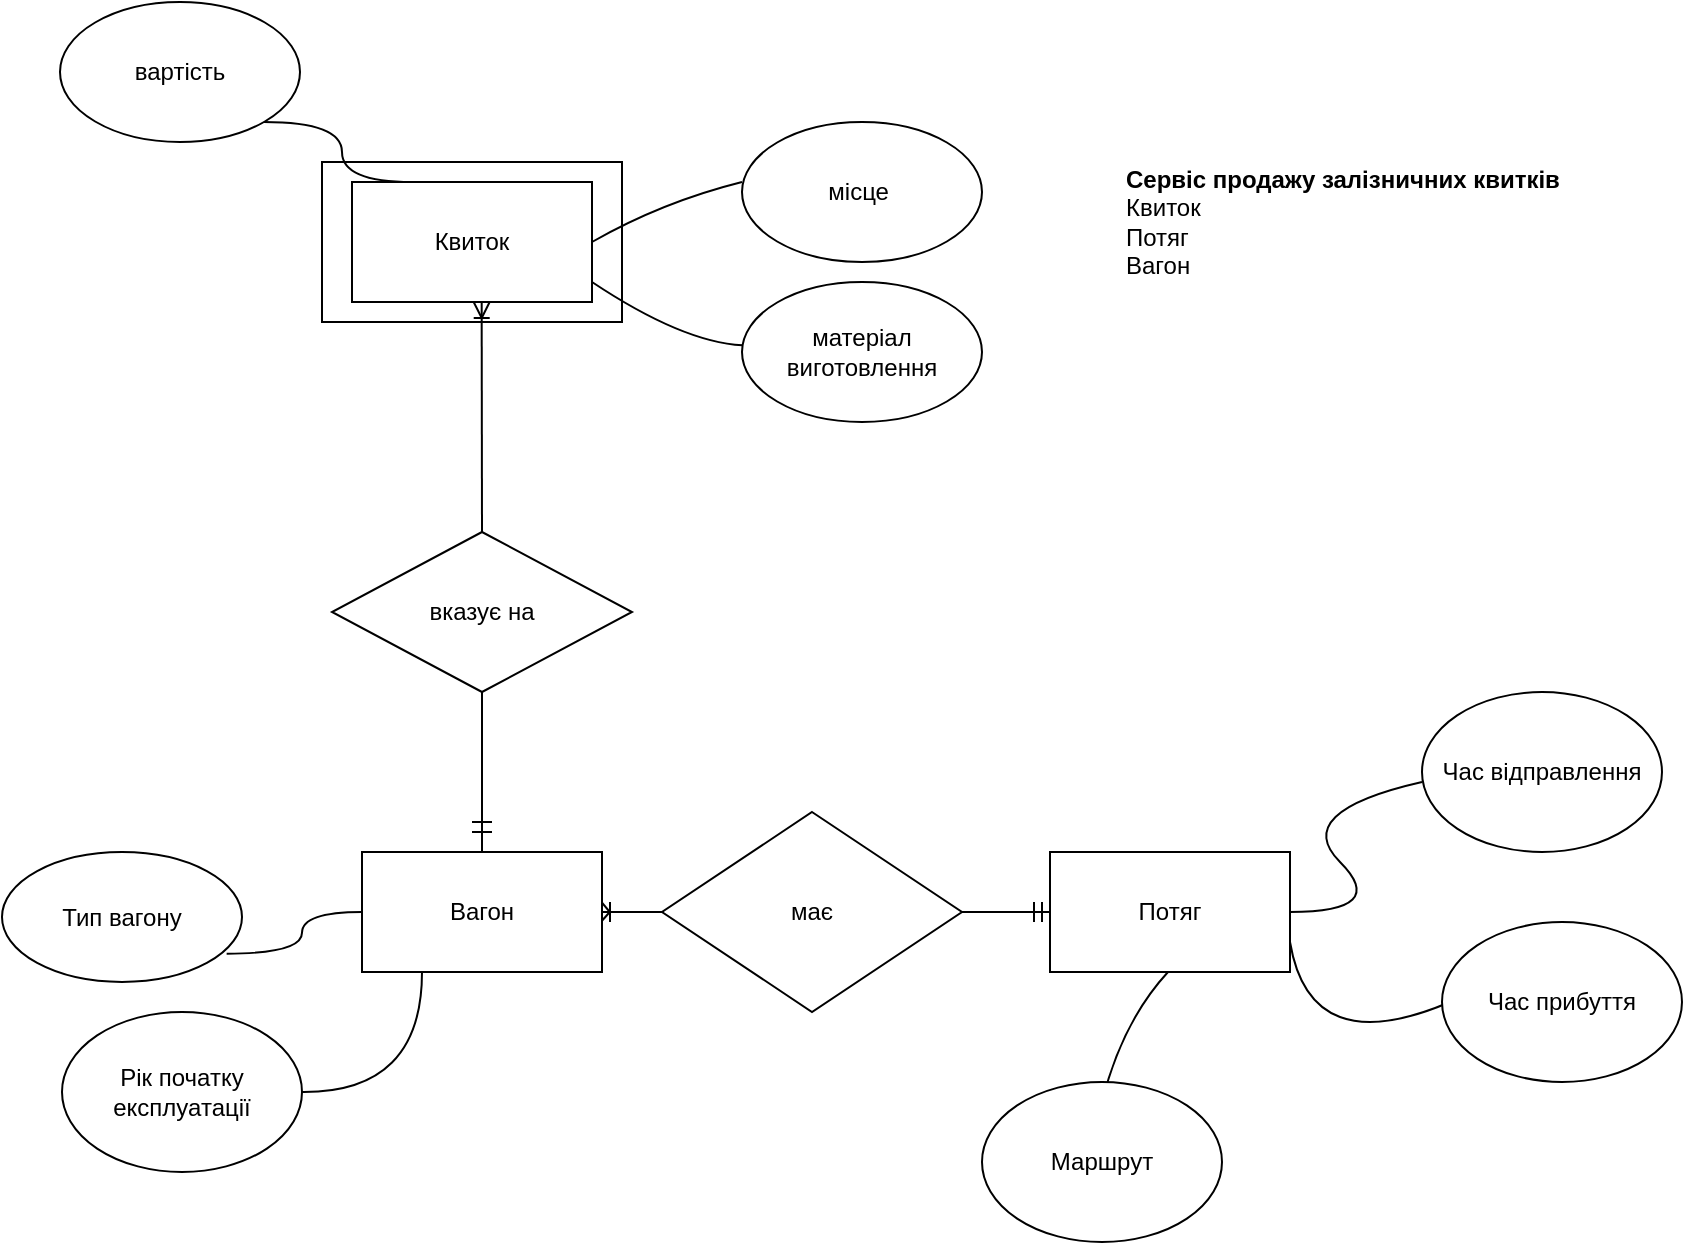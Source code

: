 <mxfile version="20.3.7" type="device"><diagram id="5IsY2mlGUOLlJEnNaBA3" name="Сторінка-1"><mxGraphModel dx="2012" dy="628" grid="1" gridSize="10" guides="1" tooltips="1" connect="1" arrows="1" fold="1" page="1" pageScale="1" pageWidth="827" pageHeight="1169" math="0" shadow="0"><root><mxCell id="0"/><mxCell id="1" parent="0"/><mxCell id="V2AyS9lIz67VL2dlwRjO-1" value="" style="rounded=0;whiteSpace=wrap;html=1;" parent="1" vertex="1"><mxGeometry x="-10" y="180" width="150" height="80" as="geometry"/></mxCell><mxCell id="jY6GavfazlufBrT6RFxi-1" value="Потяг" style="rounded=0;whiteSpace=wrap;html=1;" parent="1" vertex="1"><mxGeometry x="354" y="525" width="120" height="60" as="geometry"/></mxCell><mxCell id="jY6GavfazlufBrT6RFxi-2" value="Час відправлення" style="ellipse;whiteSpace=wrap;html=1;" parent="1" vertex="1"><mxGeometry x="540" y="445" width="120" height="80" as="geometry"/></mxCell><mxCell id="jY6GavfazlufBrT6RFxi-7" value="" style="curved=1;endArrow=none;html=1;rounded=0;startArrow=none;startFill=0;endFill=0;shadow=0;" parent="1" edge="1"><mxGeometry width="50" height="50" relative="1" as="geometry"><mxPoint x="474" y="555" as="sourcePoint"/><mxPoint x="540" y="490" as="targetPoint"/><Array as="points"><mxPoint x="524" y="555"/><mxPoint x="474" y="505"/></Array></mxGeometry></mxCell><mxCell id="jY6GavfazlufBrT6RFxi-17" value="" style="endArrow=none;html=1;shadow=0;startSize=0;endSize=0;curved=1;" parent="1" edge="1"><mxGeometry width="50" height="50" relative="1" as="geometry"><mxPoint x="554" y="600" as="sourcePoint"/><mxPoint x="474" y="570" as="targetPoint"/><Array as="points"><mxPoint x="484" y="630"/></Array></mxGeometry></mxCell><mxCell id="jY6GavfazlufBrT6RFxi-18" value="Час прибуття" style="ellipse;whiteSpace=wrap;html=1;" parent="1" vertex="1"><mxGeometry x="550" y="560" width="120" height="80" as="geometry"/></mxCell><mxCell id="jY6GavfazlufBrT6RFxi-37" value="Квиток" style="rounded=0;whiteSpace=wrap;html=1;" parent="1" vertex="1"><mxGeometry x="5" y="190" width="120" height="60" as="geometry"/></mxCell><mxCell id="jY6GavfazlufBrT6RFxi-40" value="" style="endArrow=none;html=1;shadow=0;startSize=0;endSize=0;curved=1;" parent="1" edge="1"><mxGeometry width="50" height="50" relative="1" as="geometry"><mxPoint x="125" y="220" as="sourcePoint"/><mxPoint x="200" y="190" as="targetPoint"/><Array as="points"><mxPoint x="160" y="200"/></Array></mxGeometry></mxCell><mxCell id="jY6GavfazlufBrT6RFxi-41" value="місце&amp;nbsp;" style="ellipse;whiteSpace=wrap;html=1;" parent="1" vertex="1"><mxGeometry x="200" y="160" width="120" height="70" as="geometry"/></mxCell><mxCell id="jY6GavfazlufBrT6RFxi-42" value="" style="endArrow=none;html=1;shadow=0;startSize=0;endSize=0;curved=1;" parent="1" target="jY6GavfazlufBrT6RFxi-43" edge="1"><mxGeometry width="50" height="50" relative="1" as="geometry"><mxPoint x="125" y="240" as="sourcePoint"/><mxPoint x="220" y="280" as="targetPoint"/><Array as="points"><mxPoint x="170" y="270"/></Array></mxGeometry></mxCell><mxCell id="jY6GavfazlufBrT6RFxi-43" value="матеріал виготовлення" style="ellipse;whiteSpace=wrap;html=1;" parent="1" vertex="1"><mxGeometry x="200" y="240" width="120" height="70" as="geometry"/></mxCell><mxCell id="jY6GavfazlufBrT6RFxi-48" style="edgeStyle=orthogonalEdgeStyle;curved=1;orthogonalLoop=1;jettySize=auto;html=1;entryX=0.25;entryY=0;entryDx=0;entryDy=0;shadow=0;startArrow=none;startFill=0;endArrow=none;endFill=0;startSize=0;endSize=0;" parent="1" source="jY6GavfazlufBrT6RFxi-47" target="jY6GavfazlufBrT6RFxi-37" edge="1"><mxGeometry relative="1" as="geometry"><Array as="points"><mxPoint y="160"/><mxPoint y="190"/></Array></mxGeometry></mxCell><mxCell id="jY6GavfazlufBrT6RFxi-47" value="вартість" style="ellipse;whiteSpace=wrap;html=1;" parent="1" vertex="1"><mxGeometry x="-141" y="100" width="120" height="70" as="geometry"/></mxCell><mxCell id="jY6GavfazlufBrT6RFxi-53" style="edgeStyle=orthogonalEdgeStyle;curved=1;orthogonalLoop=1;jettySize=auto;html=1;entryX=0;entryY=0.5;entryDx=0;entryDy=0;shadow=0;startArrow=none;startFill=0;endArrow=none;endFill=0;startSize=0;endSize=0;" parent="1" source="jY6GavfazlufBrT6RFxi-64" target="jY6GavfazlufBrT6RFxi-1" edge="1"><mxGeometry relative="1" as="geometry"/></mxCell><mxCell id="jY6GavfazlufBrT6RFxi-67" style="edgeStyle=none;rounded=0;comic=0;orthogonalLoop=1;jettySize=auto;html=1;exitX=0.5;exitY=0;exitDx=0;exitDy=0;shadow=0;startArrow=none;startFill=0;endArrow=none;endFill=0;startSize=0;endSize=0;" parent="1" source="jY6GavfazlufBrT6RFxi-52" edge="1"><mxGeometry relative="1" as="geometry"><mxPoint x="70" y="440" as="targetPoint"/></mxGeometry></mxCell><mxCell id="W_9CXqV5_1gpnJ2Tb8ot-9" style="edgeStyle=orthogonalEdgeStyle;orthogonalLoop=1;jettySize=auto;html=1;exitX=0;exitY=0.5;exitDx=0;exitDy=0;entryX=0.936;entryY=0.782;entryDx=0;entryDy=0;entryPerimeter=0;endArrow=none;endFill=0;curved=1;" parent="1" source="jY6GavfazlufBrT6RFxi-52" target="W_9CXqV5_1gpnJ2Tb8ot-7" edge="1"><mxGeometry relative="1" as="geometry"/></mxCell><mxCell id="jY6GavfazlufBrT6RFxi-52" value="Вагон" style="rounded=0;whiteSpace=wrap;html=1;" parent="1" vertex="1"><mxGeometry x="10" y="525" width="120" height="60" as="geometry"/></mxCell><mxCell id="jY6GavfazlufBrT6RFxi-58" value="" style="endArrow=none;html=1;shadow=0;startSize=0;endSize=0;curved=1;" parent="1" edge="1"><mxGeometry width="50" height="50" relative="1" as="geometry"><mxPoint x="346" y="550" as="sourcePoint"/><mxPoint x="346" y="560" as="targetPoint"/></mxGeometry></mxCell><mxCell id="jY6GavfazlufBrT6RFxi-59" value="" style="endArrow=none;html=1;shadow=0;startSize=0;endSize=0;curved=1;" parent="1" edge="1"><mxGeometry width="50" height="50" relative="1" as="geometry"><mxPoint x="350" y="550" as="sourcePoint"/><mxPoint x="350" y="560" as="targetPoint"/></mxGeometry></mxCell><mxCell id="jY6GavfazlufBrT6RFxi-60" value="" style="endArrow=none;html=1;shadow=0;comic=0;startSize=0;endSize=0;curved=1;entryX=-0.001;entryY=0.421;entryDx=0;entryDy=0;entryPerimeter=0;" parent="1" edge="1"><mxGeometry width="50" height="50" relative="1" as="geometry"><mxPoint x="130" y="550.26" as="sourcePoint"/><mxPoint x="133.88" y="555" as="targetPoint"/></mxGeometry></mxCell><mxCell id="jY6GavfazlufBrT6RFxi-62" style="comic=0;orthogonalLoop=1;jettySize=auto;html=1;entryX=-0.001;entryY=0.573;entryDx=0;entryDy=0;entryPerimeter=0;shadow=0;startArrow=none;startFill=0;endArrow=none;endFill=0;startSize=0;endSize=0;rounded=0;" parent="1" edge="1"><mxGeometry relative="1" as="geometry"><mxPoint x="130" y="559.38" as="sourcePoint"/><mxPoint x="133.88" y="555" as="targetPoint"/></mxGeometry></mxCell><mxCell id="jY6GavfazlufBrT6RFxi-63" value="" style="endArrow=none;html=1;shadow=0;startSize=0;endSize=0;curved=1;" parent="1" edge="1"><mxGeometry width="50" height="50" relative="1" as="geometry"><mxPoint x="134" y="560" as="sourcePoint"/><mxPoint x="134" y="550" as="targetPoint"/></mxGeometry></mxCell><mxCell id="jY6GavfazlufBrT6RFxi-64" value="має" style="rhombus;whiteSpace=wrap;html=1;" parent="1" vertex="1"><mxGeometry x="160" y="505" width="150" height="100" as="geometry"/></mxCell><mxCell id="jY6GavfazlufBrT6RFxi-65" value="" style="edgeStyle=orthogonalEdgeStyle;curved=1;orthogonalLoop=1;jettySize=auto;html=1;entryX=0;entryY=0.5;entryDx=0;entryDy=0;shadow=0;startArrow=none;startFill=0;endArrow=none;endFill=0;startSize=0;endSize=0;" parent="1" source="jY6GavfazlufBrT6RFxi-52" target="jY6GavfazlufBrT6RFxi-64" edge="1"><mxGeometry relative="1" as="geometry"><mxPoint x="230" y="555" as="sourcePoint"/><mxPoint x="354" y="555" as="targetPoint"/></mxGeometry></mxCell><mxCell id="jY6GavfazlufBrT6RFxi-68" value="" style="endArrow=none;html=1;shadow=0;startSize=0;endSize=0;curved=1;" parent="1" edge="1"><mxGeometry width="50" height="50" relative="1" as="geometry"><mxPoint x="65" y="515" as="sourcePoint"/><mxPoint x="75" y="515" as="targetPoint"/></mxGeometry></mxCell><mxCell id="jY6GavfazlufBrT6RFxi-69" value="" style="endArrow=none;html=1;shadow=0;startSize=0;endSize=0;curved=1;" parent="1" edge="1"><mxGeometry width="50" height="50" relative="1" as="geometry"><mxPoint x="65" y="510" as="sourcePoint"/><mxPoint x="75" y="510" as="targetPoint"/></mxGeometry></mxCell><mxCell id="W_9CXqV5_1gpnJ2Tb8ot-1" value="вказує на" style="rhombus;whiteSpace=wrap;html=1;" parent="1" vertex="1"><mxGeometry x="-5" y="365" width="150" height="80" as="geometry"/></mxCell><mxCell id="W_9CXqV5_1gpnJ2Tb8ot-7" value="Тип вагону" style="ellipse;whiteSpace=wrap;html=1;" parent="1" vertex="1"><mxGeometry x="-170" y="525" width="120" height="65" as="geometry"/></mxCell><mxCell id="W_9CXqV5_1gpnJ2Tb8ot-11" style="edgeStyle=orthogonalEdgeStyle;curved=1;orthogonalLoop=1;jettySize=auto;html=1;exitX=1;exitY=0.5;exitDx=0;exitDy=0;entryX=0.25;entryY=1;entryDx=0;entryDy=0;endArrow=none;endFill=0;" parent="1" target="jY6GavfazlufBrT6RFxi-52" edge="1"><mxGeometry relative="1" as="geometry"><mxPoint x="-20.0" y="645" as="sourcePoint"/></mxGeometry></mxCell><mxCell id="W_9CXqV5_1gpnJ2Tb8ot-12" value="Рік початку експлуатації" style="ellipse;whiteSpace=wrap;html=1;" parent="1" vertex="1"><mxGeometry x="-140" y="605" width="120" height="80" as="geometry"/></mxCell><mxCell id="W_9CXqV5_1gpnJ2Tb8ot-13" value="&lt;b&gt;Сервіс продажу залізничних квитків&lt;/b&gt;&lt;br&gt;Квиток&lt;br&gt;Потяг&lt;br&gt;Вагон" style="text;html=1;strokeColor=none;fillColor=none;align=left;verticalAlign=middle;whiteSpace=wrap;rounded=0;" parent="1" vertex="1"><mxGeometry x="390" y="170" width="220" height="80" as="geometry"/></mxCell><mxCell id="W_9CXqV5_1gpnJ2Tb8ot-14" value="" style="endArrow=none;html=1;curved=1;" parent="1" edge="1"><mxGeometry width="50" height="50" relative="1" as="geometry"><mxPoint x="380" y="650" as="sourcePoint"/><mxPoint x="413" y="585" as="targetPoint"/><Array as="points"><mxPoint x="390" y="610"/></Array></mxGeometry></mxCell><mxCell id="W_9CXqV5_1gpnJ2Tb8ot-15" value="Маршрут" style="ellipse;whiteSpace=wrap;html=1;" parent="1" vertex="1"><mxGeometry x="320" y="640" width="120" height="80" as="geometry"/></mxCell><mxCell id="h6FVFquxfC8k4vS0RlbY-2" style="edgeStyle=orthogonalEdgeStyle;curved=1;orthogonalLoop=1;jettySize=auto;html=1;entryX=1;entryY=0.5;entryDx=0;entryDy=0;startArrow=none;startFill=0;endArrow=ERoneToMany;endFill=0;" edge="1" parent="1" source="W_9CXqV5_1gpnJ2Tb8ot-1"><mxGeometry relative="1" as="geometry"><mxPoint x="69.83" y="340" as="sourcePoint"/><mxPoint x="69.83" y="250" as="targetPoint"/></mxGeometry></mxCell></root></mxGraphModel></diagram></mxfile>